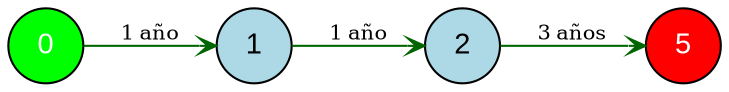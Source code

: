 digraph PlanOptimo {
    rankdir=LR;
    node [shape=circle, style=filled, fillcolor=lightblue, fontname=Arial];
    edge [color=darkgreen, arrowhead=vee, arrowsize=0.8];

    "0" [fillcolor=green, fontcolor=white];
    "1";
    "2";
    "5" [fillcolor=red, fontcolor=white];

    "0" -> "1" [label="1 año", fontsize=10];
    "1" -> "2" [label="1 año", fontsize=10];
    "2" -> "5" [label="3 años", fontsize=10];
}
